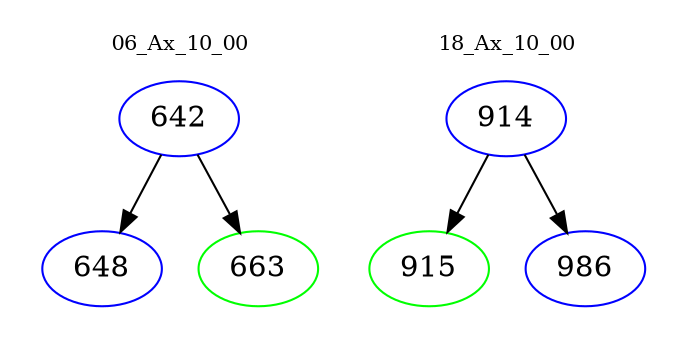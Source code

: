 digraph{
subgraph cluster_0 {
color = white
label = "06_Ax_10_00";
fontsize=10;
T0_642 [label="642", color="blue"]
T0_642 -> T0_648 [color="black"]
T0_648 [label="648", color="blue"]
T0_642 -> T0_663 [color="black"]
T0_663 [label="663", color="green"]
}
subgraph cluster_1 {
color = white
label = "18_Ax_10_00";
fontsize=10;
T1_914 [label="914", color="blue"]
T1_914 -> T1_915 [color="black"]
T1_915 [label="915", color="green"]
T1_914 -> T1_986 [color="black"]
T1_986 [label="986", color="blue"]
}
}
